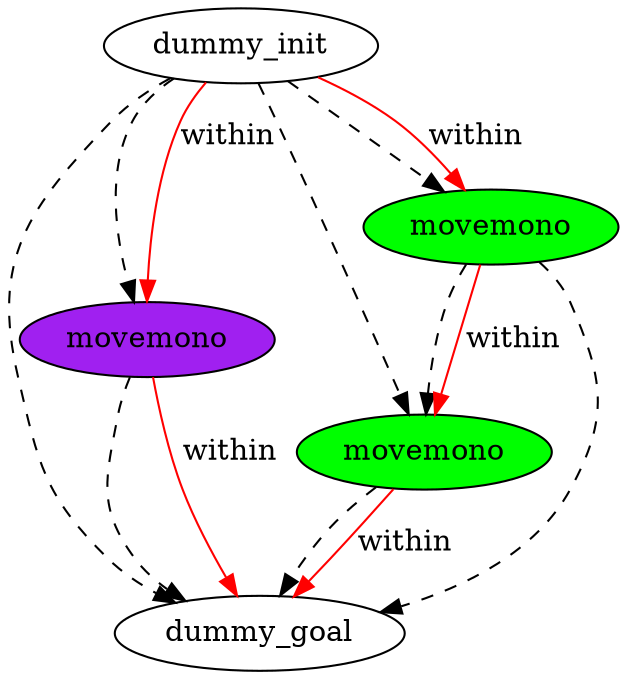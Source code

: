 digraph {
	"bb63721d-1c45-eba3-8159-ace5fca91028" [label=dummy_init fillcolor=white style=filled]
	"427f6635-5f7b-8b00-d772-03300f589a93" [label=dummy_goal fillcolor=white style=filled]
	"15ab7cd2-71b9-05c8-945d-91a5e33d6982" [label=movemono fillcolor=green style=filled]
	"f3c1114d-4e8a-10cb-277b-71ea16f1e5cb" [label=movemono fillcolor=purple style=filled]
	"8a5a4272-5f90-ee57-2472-2a76f7c90c89" [label=movemono fillcolor=green style=filled]
	"8a5a4272-5f90-ee57-2472-2a76f7c90c89" -> "15ab7cd2-71b9-05c8-945d-91a5e33d6982" [color=black style=dashed]
	"f3c1114d-4e8a-10cb-277b-71ea16f1e5cb" -> "427f6635-5f7b-8b00-d772-03300f589a93" [color=black style=dashed]
	"8a5a4272-5f90-ee57-2472-2a76f7c90c89" -> "427f6635-5f7b-8b00-d772-03300f589a93" [color=black style=dashed]
	"15ab7cd2-71b9-05c8-945d-91a5e33d6982" -> "427f6635-5f7b-8b00-d772-03300f589a93" [color=black style=dashed]
	"bb63721d-1c45-eba3-8159-ace5fca91028" -> "427f6635-5f7b-8b00-d772-03300f589a93" [color=black style=dashed]
	"bb63721d-1c45-eba3-8159-ace5fca91028" -> "15ab7cd2-71b9-05c8-945d-91a5e33d6982" [color=black style=dashed]
	"bb63721d-1c45-eba3-8159-ace5fca91028" -> "f3c1114d-4e8a-10cb-277b-71ea16f1e5cb" [color=black style=dashed]
	"bb63721d-1c45-eba3-8159-ace5fca91028" -> "8a5a4272-5f90-ee57-2472-2a76f7c90c89" [color=black style=dashed]
	"bb63721d-1c45-eba3-8159-ace5fca91028" -> "f3c1114d-4e8a-10cb-277b-71ea16f1e5cb" [label=within color=red]
	"15ab7cd2-71b9-05c8-945d-91a5e33d6982" -> "427f6635-5f7b-8b00-d772-03300f589a93" [label=within color=red]
	"8a5a4272-5f90-ee57-2472-2a76f7c90c89" -> "15ab7cd2-71b9-05c8-945d-91a5e33d6982" [label=within color=red]
	"f3c1114d-4e8a-10cb-277b-71ea16f1e5cb" -> "427f6635-5f7b-8b00-d772-03300f589a93" [label=within color=red]
	"bb63721d-1c45-eba3-8159-ace5fca91028" -> "8a5a4272-5f90-ee57-2472-2a76f7c90c89" [label=within color=red]
}
